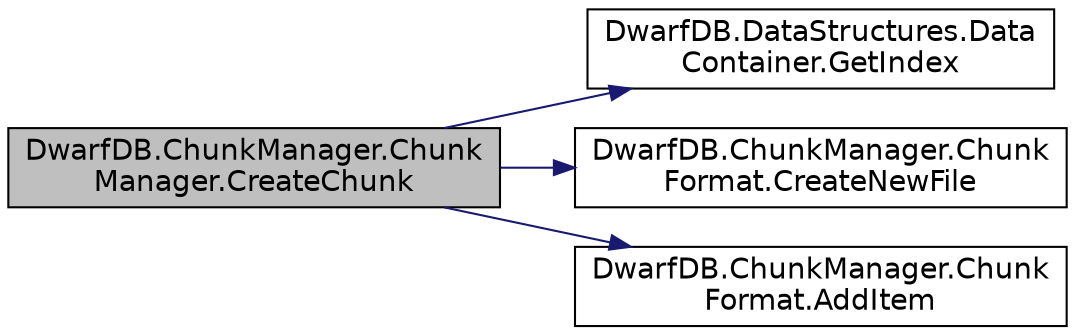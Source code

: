 digraph "DwarfDB.ChunkManager.ChunkManager.CreateChunk"
{
  edge [fontname="Helvetica",fontsize="14",labelfontname="Helvetica",labelfontsize="14"];
  node [fontname="Helvetica",fontsize="14",shape=record];
  rankdir="LR";
  Node1 [label="DwarfDB.ChunkManager.Chunk\lManager.CreateChunk",height=0.2,width=0.4,color="black", fillcolor="grey75", style="filled", fontcolor="black"];
  Node1 -> Node2 [color="midnightblue",fontsize="14",style="solid",fontname="Helvetica"];
  Node2 [label="DwarfDB.DataStructures.Data\lContainer.GetIndex",height=0.2,width=0.4,color="black", fillcolor="white", style="filled",URL="$d0/dbb/class_dwarf_d_b_1_1_data_structures_1_1_data_container.html#a195b9a3fcaa91d3240e07164c1d5c460",tooltip="Getting an index for element "];
  Node1 -> Node3 [color="midnightblue",fontsize="14",style="solid",fontname="Helvetica"];
  Node3 [label="DwarfDB.ChunkManager.Chunk\lFormat.CreateNewFile",height=0.2,width=0.4,color="black", fillcolor="white", style="filled",URL="$d0/d17/class_dwarf_d_b_1_1_chunk_manager_1_1_chunk_format.html#ab9a4d940cda9a5a4bcf33e6af987f337",tooltip="Creating a new chunk file in multithread mode "];
  Node1 -> Node4 [color="midnightblue",fontsize="14",style="solid",fontname="Helvetica"];
  Node4 [label="DwarfDB.ChunkManager.Chunk\lFormat.AddItem",height=0.2,width=0.4,color="black", fillcolor="white", style="filled",URL="$d0/d17/class_dwarf_d_b_1_1_chunk_manager_1_1_chunk_format.html#aef23c572223d75525cb8d8cbac8d17d1",tooltip="Adding a new item to a chunk "];
}
